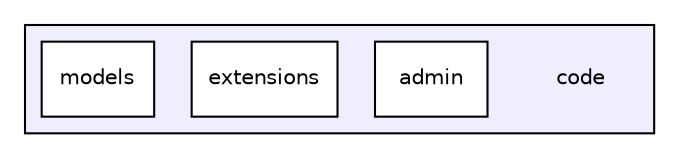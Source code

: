 digraph "/Library/WebServer/sites/crackerjack/hometech/htdocs/artisan/code" {
  compound=true
  node [ fontsize="10", fontname="Helvetica"];
  edge [ labelfontsize="10", labelfontname="Helvetica"];
  subgraph clusterdir_050edd66366d13764f98250ef6db77f6 {
    graph [ bgcolor="#eeeeff", pencolor="black", label="" URL="dir_050edd66366d13764f98250ef6db77f6.html"];
    dir_050edd66366d13764f98250ef6db77f6 [shape=plaintext label="code"];
    dir_215ef5a9088837fd4266c61ff06d9119 [shape=box label="admin" color="black" fillcolor="white" style="filled" URL="dir_215ef5a9088837fd4266c61ff06d9119.html"];
    dir_e2e33a7742d6302aacc6451350391c2c [shape=box label="extensions" color="black" fillcolor="white" style="filled" URL="dir_e2e33a7742d6302aacc6451350391c2c.html"];
    dir_36cd362c05177bb23a664729be20e0de [shape=box label="models" color="black" fillcolor="white" style="filled" URL="dir_36cd362c05177bb23a664729be20e0de.html"];
  }
}
